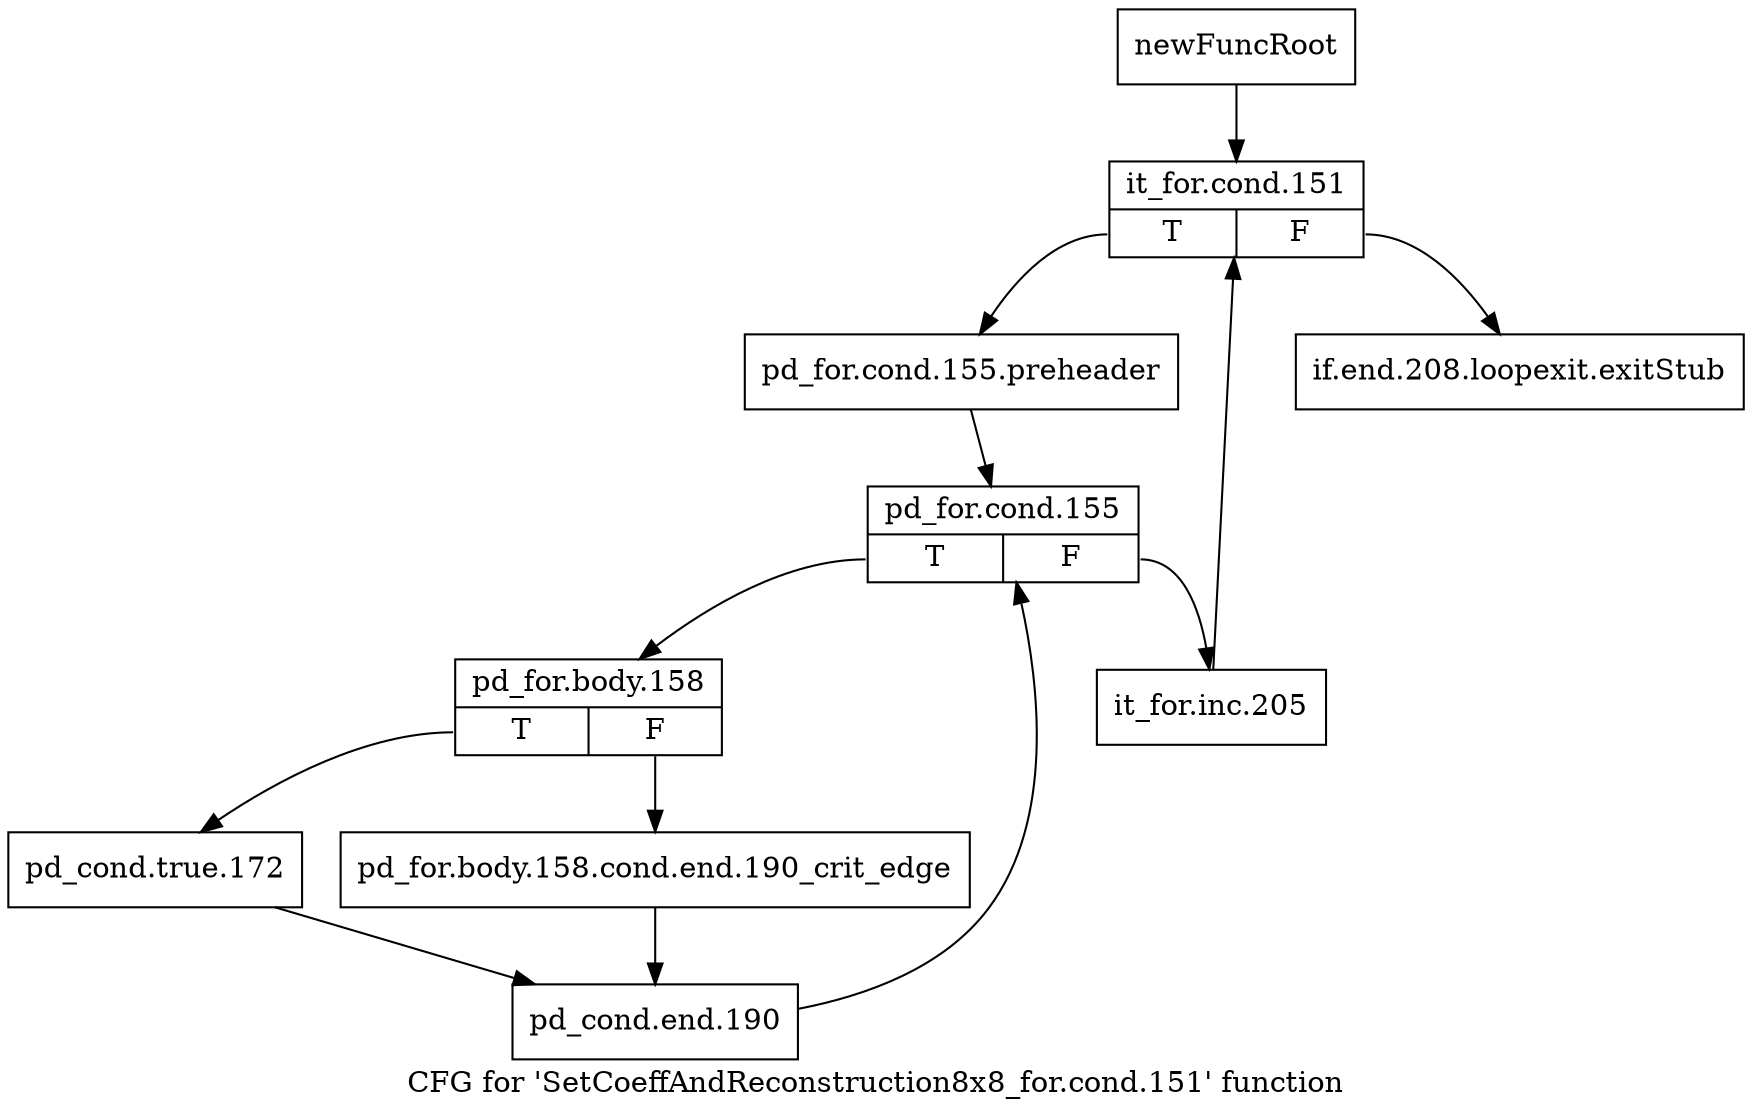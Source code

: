 digraph "CFG for 'SetCoeffAndReconstruction8x8_for.cond.151' function" {
	label="CFG for 'SetCoeffAndReconstruction8x8_for.cond.151' function";

	Node0x2bc5950 [shape=record,label="{newFuncRoot}"];
	Node0x2bc5950 -> Node0x2bc59f0;
	Node0x2bc59a0 [shape=record,label="{if.end.208.loopexit.exitStub}"];
	Node0x2bc59f0 [shape=record,label="{it_for.cond.151|{<s0>T|<s1>F}}"];
	Node0x2bc59f0:s0 -> Node0x2bc5a40;
	Node0x2bc59f0:s1 -> Node0x2bc59a0;
	Node0x2bc5a40 [shape=record,label="{pd_for.cond.155.preheader}"];
	Node0x2bc5a40 -> Node0x2bc5a90;
	Node0x2bc5a90 [shape=record,label="{pd_for.cond.155|{<s0>T|<s1>F}}"];
	Node0x2bc5a90:s0 -> Node0x2bc5b30;
	Node0x2bc5a90:s1 -> Node0x2bc5ae0;
	Node0x2bc5ae0 [shape=record,label="{it_for.inc.205}"];
	Node0x2bc5ae0 -> Node0x2bc59f0;
	Node0x2bc5b30 [shape=record,label="{pd_for.body.158|{<s0>T|<s1>F}}"];
	Node0x2bc5b30:s0 -> Node0x2bc5bd0;
	Node0x2bc5b30:s1 -> Node0x2bc5b80;
	Node0x2bc5b80 [shape=record,label="{pd_for.body.158.cond.end.190_crit_edge}"];
	Node0x2bc5b80 -> Node0x2bc5c20;
	Node0x2bc5bd0 [shape=record,label="{pd_cond.true.172}"];
	Node0x2bc5bd0 -> Node0x2bc5c20;
	Node0x2bc5c20 [shape=record,label="{pd_cond.end.190}"];
	Node0x2bc5c20 -> Node0x2bc5a90;
}
